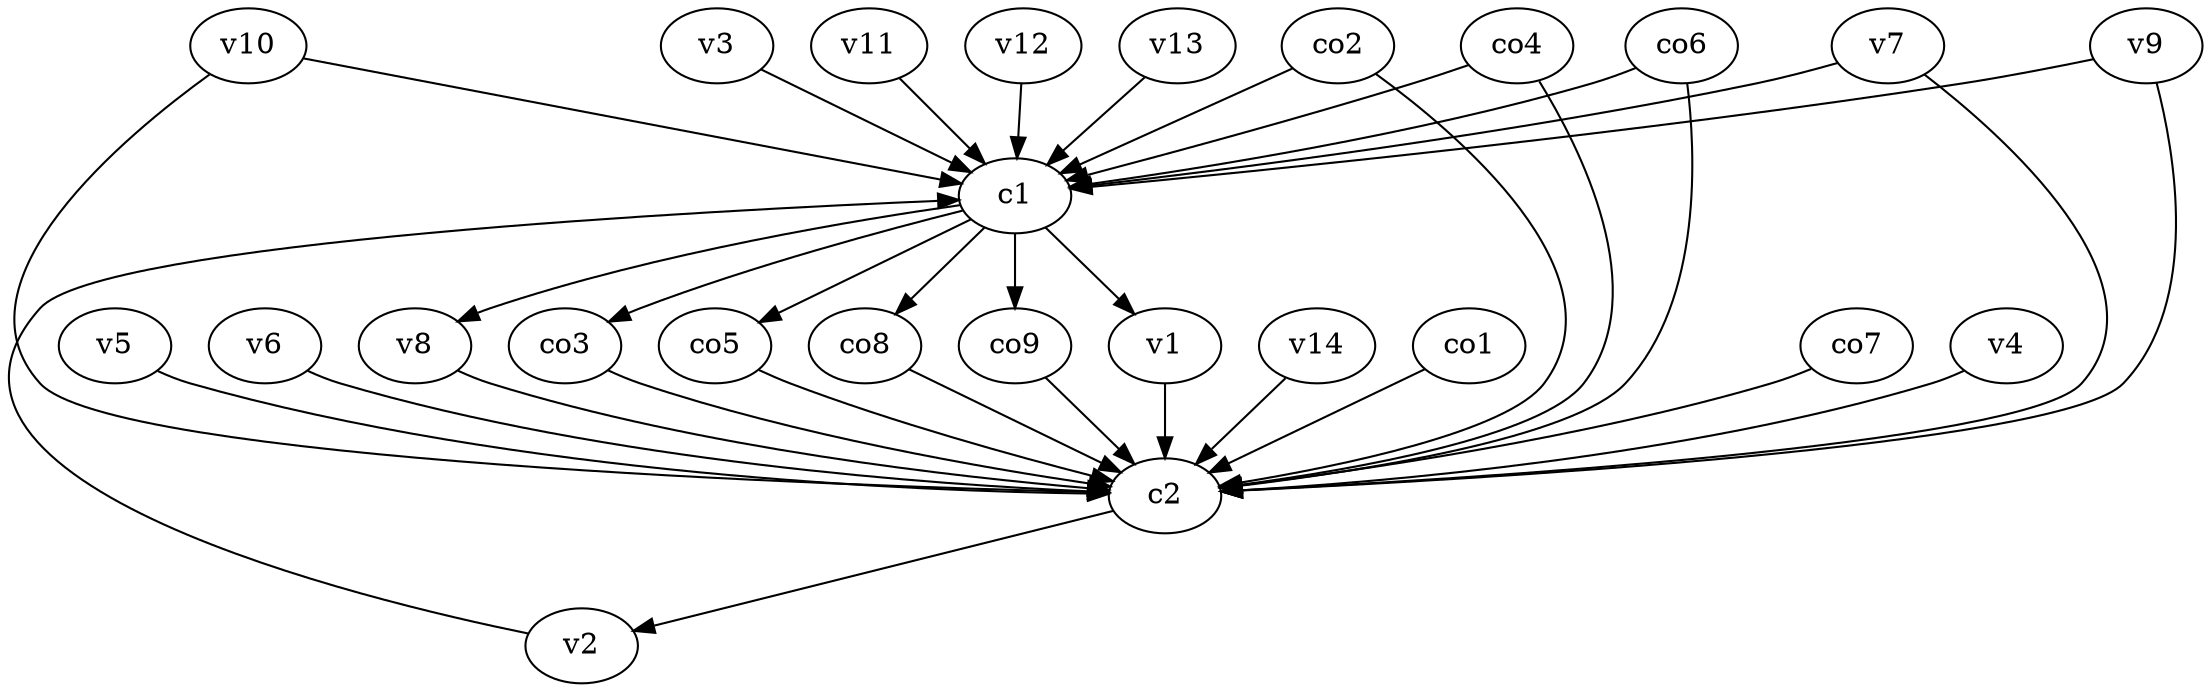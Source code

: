 strict digraph  {
c1;
c2;
v1;
v2;
v3;
v4;
v5;
v6;
v7;
v8;
v9;
v10;
v11;
v12;
v13;
v14;
co1;
co2;
co3;
co4;
co5;
co6;
co7;
co8;
co9;
c1 -> co8  [weight=1];
c1 -> v1  [weight=1];
c1 -> co9  [weight=1];
c1 -> co3  [weight=1];
c1 -> co5  [weight=1];
c1 -> v8  [weight=1];
c2 -> v2  [weight=1];
v1 -> c2  [weight=1];
v2 -> c1  [weight=1];
v3 -> c1  [weight=1];
v4 -> c2  [weight=1];
v5 -> c2  [weight=1];
v6 -> c2  [weight=1];
v7 -> c1  [weight=1];
v7 -> c2  [weight=1];
v8 -> c2  [weight=1];
v9 -> c2  [weight=1];
v9 -> c1  [weight=1];
v10 -> c2  [weight=1];
v10 -> c1  [weight=1];
v11 -> c1  [weight=1];
v12 -> c1  [weight=1];
v13 -> c1  [weight=1];
v14 -> c2  [weight=1];
co1 -> c2  [weight=1];
co2 -> c2  [weight=1];
co2 -> c1  [weight=1];
co3 -> c2  [weight=1];
co4 -> c1  [weight=1];
co4 -> c2  [weight=1];
co5 -> c2  [weight=1];
co6 -> c2  [weight=1];
co6 -> c1  [weight=1];
co7 -> c2  [weight=1];
co8 -> c2  [weight=1];
co9 -> c2  [weight=1];
}
